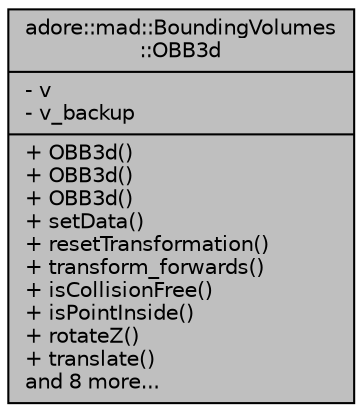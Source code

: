 digraph "adore::mad::BoundingVolumes::OBB3d"
{
 // LATEX_PDF_SIZE
  edge [fontname="Helvetica",fontsize="10",labelfontname="Helvetica",labelfontsize="10"];
  node [fontname="Helvetica",fontsize="10",shape=record];
  Node1 [label="{adore::mad::BoundingVolumes\l::OBB3d\n|- v\l- v_backup\l|+ OBB3d()\l+ OBB3d()\l+ OBB3d()\l+ setData()\l+ resetTransformation()\l+ transform_forwards()\l+ isCollisionFree()\l+ isPointInside()\l+ rotateZ()\l+ translate()\land 8 more...\l}",height=0.2,width=0.4,color="black", fillcolor="grey75", style="filled", fontcolor="black",tooltip=" "];
}
